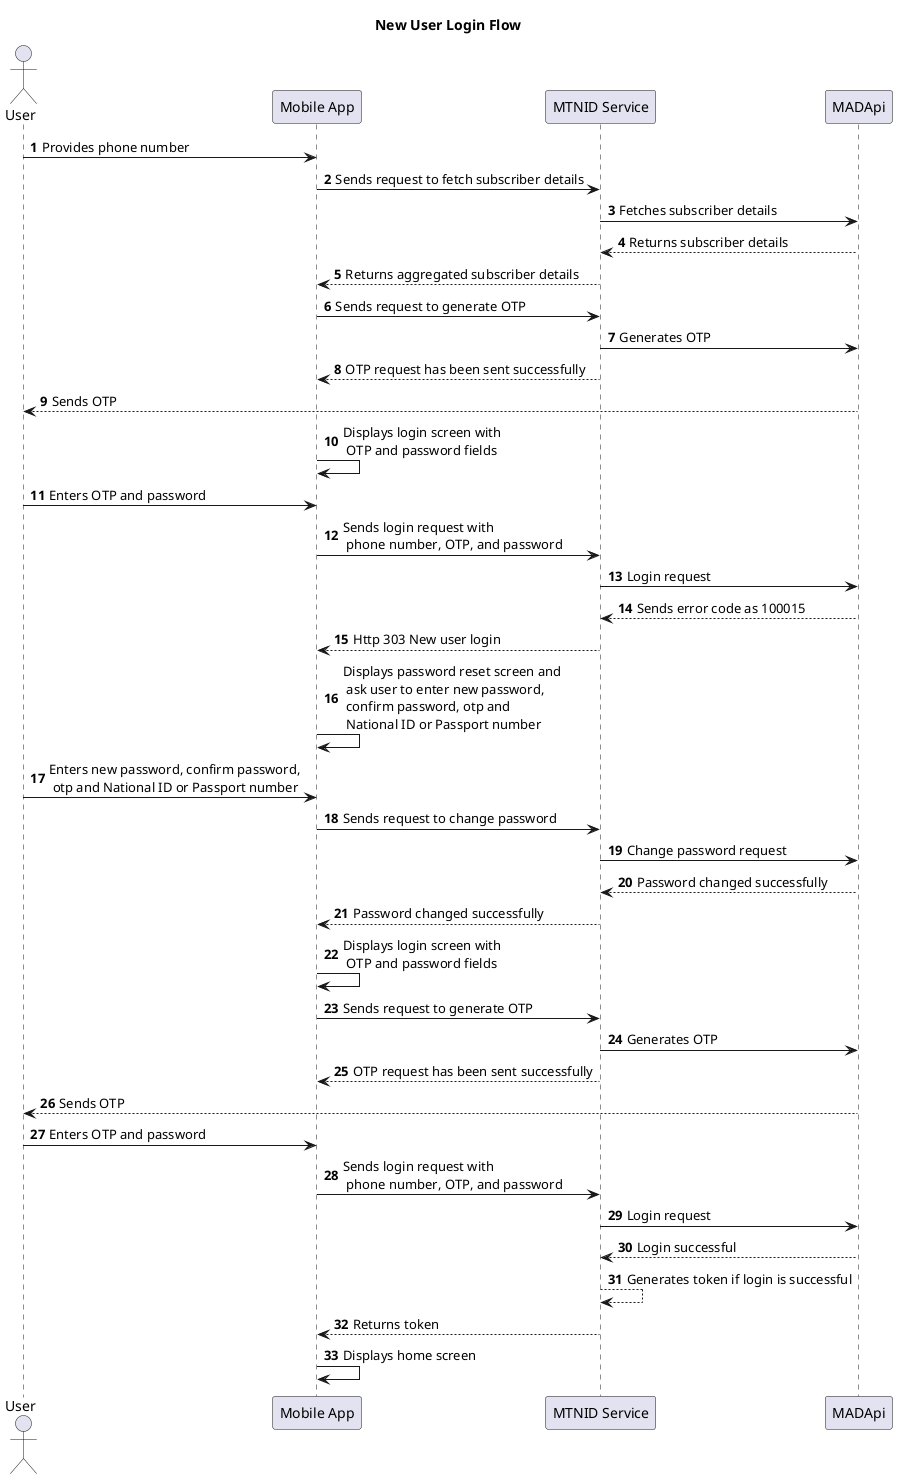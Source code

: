 @startuml NewUserLoginFlow
title New User Login Flow

autonumber

actor User
participant "Mobile App" as App
participant "MTNID Service" as Backend
participant "MADApi" as MADApi

User -> App: Provides phone number
'Fetch subscriber details
App -> Backend: Sends request to fetch subscriber details
Backend -> MADApi: Fetches subscriber details
MADApi --> Backend: Returns subscriber details
Backend --> App: Returns aggregated subscriber details

'Send OTP generation request
App -> Backend: Sends request to generate OTP
Backend -> MADApi: Generates OTP
Backend --> App: OTP request has been sent successfully
MADApi --> User: Sends OTP
App -> App: Displays login screen with \n OTP and password fields

'Send Login request
User -> App: Enters OTP and password
App -> Backend: Sends login request with \n phone number, OTP, and password
Backend -> MADApi: Login request
MADApi --> Backend: Sends error code as 100015
Backend --> App: Http 303 New user login

'Got 100015 error code, ask user to reset password
App -> App: Displays password reset screen and \n ask user to enter new password,\n confirm password, otp and  \n National ID or Passport number
User -> App: Enters new password, confirm password,\n otp and National ID or Passport number
App -> Backend: Sends request to change password
Backend -> MADApi: Change password request
MADApi --> Backend: Password changed successfully
Backend --> App: Password changed successfully

'Login with new password
App -> App: Displays login screen with \n OTP and password fields
'Send OTP generation request
App -> Backend: Sends request to generate OTP
Backend -> MADApi: Generates OTP
Backend --> App: OTP request has been sent successfully
MADApi --> User: Sends OTP
User -> App: Enters OTP and password
'Login with new password
App -> Backend: Sends login request with \n phone number, OTP, and password
Backend -> MADApi: Login request
MADApi --> Backend: Login successful
Backend --> Backend: Generates token if login is successful
Backend --> App: Returns token
App -> App: Displays home screen
@enduml
